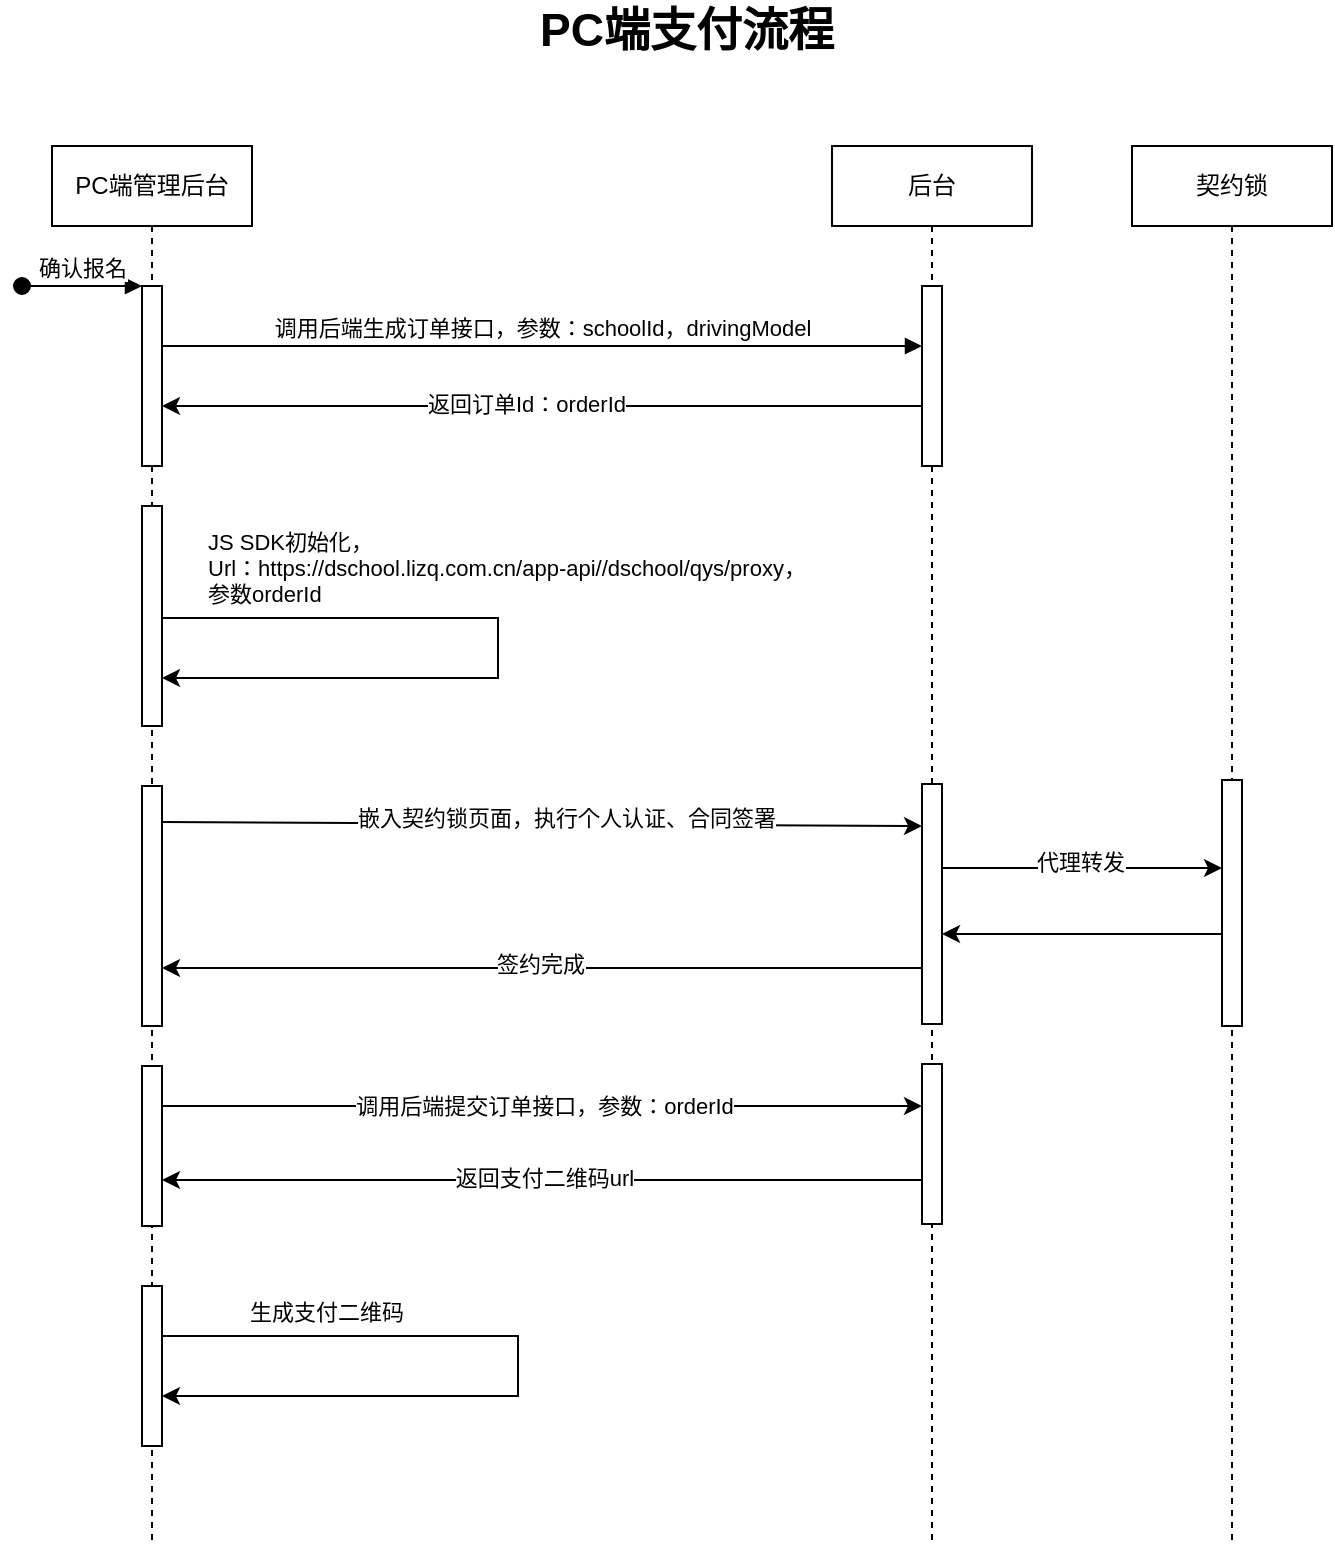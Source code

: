 <mxfile version="22.0.4" type="github">
  <diagram name="Page-1" id="2YBvvXClWsGukQMizWep">
    <mxGraphModel dx="1221" dy="820" grid="1" gridSize="10" guides="1" tooltips="1" connect="1" arrows="1" fold="1" page="1" pageScale="1" pageWidth="850" pageHeight="1100" math="0" shadow="0">
      <root>
        <mxCell id="0" />
        <mxCell id="1" parent="0" />
        <mxCell id="AXEY_ctCfN2J7z40cRq--1" value="PC端管理后台" style="shape=umlLifeline;perimeter=lifelinePerimeter;whiteSpace=wrap;html=1;container=0;dropTarget=0;collapsible=0;recursiveResize=0;outlineConnect=0;portConstraint=eastwest;newEdgeStyle={&quot;edgeStyle&quot;:&quot;elbowEdgeStyle&quot;,&quot;elbow&quot;:&quot;vertical&quot;,&quot;curved&quot;:0,&quot;rounded&quot;:0};" parent="1" vertex="1">
          <mxGeometry x="107" y="87" width="100" height="700" as="geometry" />
        </mxCell>
        <mxCell id="AXEY_ctCfN2J7z40cRq--2" value="" style="html=1;points=[];perimeter=orthogonalPerimeter;outlineConnect=0;targetShapes=umlLifeline;portConstraint=eastwest;newEdgeStyle={&quot;edgeStyle&quot;:&quot;elbowEdgeStyle&quot;,&quot;elbow&quot;:&quot;vertical&quot;,&quot;curved&quot;:0,&quot;rounded&quot;:0};" parent="AXEY_ctCfN2J7z40cRq--1" vertex="1">
          <mxGeometry x="45" y="70" width="10" height="90" as="geometry" />
        </mxCell>
        <mxCell id="AXEY_ctCfN2J7z40cRq--3" value="确认报名" style="html=1;verticalAlign=bottom;startArrow=oval;endArrow=block;startSize=8;edgeStyle=elbowEdgeStyle;elbow=vertical;curved=0;rounded=0;" parent="AXEY_ctCfN2J7z40cRq--1" target="AXEY_ctCfN2J7z40cRq--2" edge="1">
          <mxGeometry relative="1" as="geometry">
            <mxPoint x="-15" y="70" as="sourcePoint" />
          </mxGeometry>
        </mxCell>
        <mxCell id="AXEY_ctCfN2J7z40cRq--4" value="" style="html=1;points=[];perimeter=orthogonalPerimeter;outlineConnect=0;targetShapes=umlLifeline;portConstraint=eastwest;newEdgeStyle={&quot;edgeStyle&quot;:&quot;elbowEdgeStyle&quot;,&quot;elbow&quot;:&quot;vertical&quot;,&quot;curved&quot;:0,&quot;rounded&quot;:0};" parent="AXEY_ctCfN2J7z40cRq--1" vertex="1">
          <mxGeometry x="45" y="320" width="10" height="120" as="geometry" />
        </mxCell>
        <mxCell id="AXEY_ctCfN2J7z40cRq--5" value="" style="html=1;points=[];perimeter=orthogonalPerimeter;outlineConnect=0;targetShapes=umlLifeline;portConstraint=eastwest;newEdgeStyle={&quot;edgeStyle&quot;:&quot;elbowEdgeStyle&quot;,&quot;elbow&quot;:&quot;vertical&quot;,&quot;curved&quot;:0,&quot;rounded&quot;:0};" parent="AXEY_ctCfN2J7z40cRq--1" vertex="1">
          <mxGeometry x="45" y="180" width="10" height="110" as="geometry" />
        </mxCell>
        <mxCell id="0L7UQTy4tTHELYJcq_3x-6" value="" style="html=1;points=[];perimeter=orthogonalPerimeter;outlineConnect=0;targetShapes=umlLifeline;portConstraint=eastwest;newEdgeStyle={&quot;edgeStyle&quot;:&quot;elbowEdgeStyle&quot;,&quot;elbow&quot;:&quot;vertical&quot;,&quot;curved&quot;:0,&quot;rounded&quot;:0};" vertex="1" parent="AXEY_ctCfN2J7z40cRq--1">
          <mxGeometry x="45" y="570" width="10" height="80" as="geometry" />
        </mxCell>
        <mxCell id="0L7UQTy4tTHELYJcq_3x-4" value="" style="endArrow=classic;html=1;rounded=0;" edge="1" parent="AXEY_ctCfN2J7z40cRq--1">
          <mxGeometry width="50" height="50" relative="1" as="geometry">
            <mxPoint x="55" y="595" as="sourcePoint" />
            <mxPoint x="55" y="625" as="targetPoint" />
            <Array as="points">
              <mxPoint x="233" y="595" />
              <mxPoint x="233" y="625" />
            </Array>
          </mxGeometry>
        </mxCell>
        <mxCell id="0L7UQTy4tTHELYJcq_3x-5" value="生成支付二维码" style="edgeLabel;html=1;align=center;verticalAlign=middle;resizable=0;points=[];" vertex="1" connectable="0" parent="0L7UQTy4tTHELYJcq_3x-4">
          <mxGeometry x="-0.578" relative="1" as="geometry">
            <mxPoint y="-12" as="offset" />
          </mxGeometry>
        </mxCell>
        <mxCell id="AXEY_ctCfN2J7z40cRq--6" value="后台" style="shape=umlLifeline;perimeter=lifelinePerimeter;whiteSpace=wrap;html=1;container=0;dropTarget=0;collapsible=0;recursiveResize=0;outlineConnect=0;portConstraint=eastwest;newEdgeStyle={&quot;edgeStyle&quot;:&quot;elbowEdgeStyle&quot;,&quot;elbow&quot;:&quot;vertical&quot;,&quot;curved&quot;:0,&quot;rounded&quot;:0};" parent="1" vertex="1">
          <mxGeometry x="497" y="87" width="100" height="700" as="geometry" />
        </mxCell>
        <mxCell id="AXEY_ctCfN2J7z40cRq--7" value="" style="html=1;points=[];perimeter=orthogonalPerimeter;outlineConnect=0;targetShapes=umlLifeline;portConstraint=eastwest;newEdgeStyle={&quot;edgeStyle&quot;:&quot;elbowEdgeStyle&quot;,&quot;elbow&quot;:&quot;vertical&quot;,&quot;curved&quot;:0,&quot;rounded&quot;:0};" parent="AXEY_ctCfN2J7z40cRq--6" vertex="1">
          <mxGeometry x="45" y="70" width="10" height="90" as="geometry" />
        </mxCell>
        <mxCell id="AXEY_ctCfN2J7z40cRq--8" value="" style="html=1;points=[];perimeter=orthogonalPerimeter;outlineConnect=0;targetShapes=umlLifeline;portConstraint=eastwest;newEdgeStyle={&quot;edgeStyle&quot;:&quot;elbowEdgeStyle&quot;,&quot;elbow&quot;:&quot;vertical&quot;,&quot;curved&quot;:0,&quot;rounded&quot;:0};" parent="AXEY_ctCfN2J7z40cRq--6" vertex="1">
          <mxGeometry x="45" y="459" width="10" height="80" as="geometry" />
        </mxCell>
        <mxCell id="AXEY_ctCfN2J7z40cRq--9" value="" style="html=1;points=[];perimeter=orthogonalPerimeter;outlineConnect=0;targetShapes=umlLifeline;portConstraint=eastwest;newEdgeStyle={&quot;edgeStyle&quot;:&quot;elbowEdgeStyle&quot;,&quot;elbow&quot;:&quot;vertical&quot;,&quot;curved&quot;:0,&quot;rounded&quot;:0};" parent="AXEY_ctCfN2J7z40cRq--6" vertex="1">
          <mxGeometry x="45" y="319" width="10" height="120" as="geometry" />
        </mxCell>
        <mxCell id="AXEY_ctCfN2J7z40cRq--10" value="调用后端生成订单接口，参数：schoolId，drivingModel" style="html=1;verticalAlign=bottom;endArrow=block;edgeStyle=elbowEdgeStyle;elbow=vertical;curved=0;rounded=0;" parent="1" source="AXEY_ctCfN2J7z40cRq--2" target="AXEY_ctCfN2J7z40cRq--7" edge="1">
          <mxGeometry relative="1" as="geometry">
            <mxPoint x="82" y="187" as="sourcePoint" />
            <Array as="points">
              <mxPoint x="227" y="187" />
            </Array>
            <mxPoint x="527" y="187" as="targetPoint" />
          </mxGeometry>
        </mxCell>
        <mxCell id="AXEY_ctCfN2J7z40cRq--11" value="" style="endArrow=classic;html=1;rounded=0;" parent="1" target="AXEY_ctCfN2J7z40cRq--2" edge="1">
          <mxGeometry width="50" height="50" relative="1" as="geometry">
            <mxPoint x="542" y="217" as="sourcePoint" />
            <mxPoint x="187" y="217" as="targetPoint" />
          </mxGeometry>
        </mxCell>
        <mxCell id="AXEY_ctCfN2J7z40cRq--12" value="返回订单Id：orderId" style="edgeLabel;html=1;align=center;verticalAlign=middle;resizable=0;points=[];" parent="AXEY_ctCfN2J7z40cRq--11" vertex="1" connectable="0">
          <mxGeometry x="0.041" y="-1" relative="1" as="geometry">
            <mxPoint as="offset" />
          </mxGeometry>
        </mxCell>
        <mxCell id="AXEY_ctCfN2J7z40cRq--15" value="契约锁" style="shape=umlLifeline;perimeter=lifelinePerimeter;whiteSpace=wrap;html=1;container=0;dropTarget=0;collapsible=0;recursiveResize=0;outlineConnect=0;portConstraint=eastwest;newEdgeStyle={&quot;edgeStyle&quot;:&quot;elbowEdgeStyle&quot;,&quot;elbow&quot;:&quot;vertical&quot;,&quot;curved&quot;:0,&quot;rounded&quot;:0};" parent="1" vertex="1">
          <mxGeometry x="647" y="87" width="100" height="700" as="geometry" />
        </mxCell>
        <mxCell id="AXEY_ctCfN2J7z40cRq--16" value="" style="html=1;points=[];perimeter=orthogonalPerimeter;outlineConnect=0;targetShapes=umlLifeline;portConstraint=eastwest;newEdgeStyle={&quot;edgeStyle&quot;:&quot;elbowEdgeStyle&quot;,&quot;elbow&quot;:&quot;vertical&quot;,&quot;curved&quot;:0,&quot;rounded&quot;:0};" parent="AXEY_ctCfN2J7z40cRq--15" vertex="1">
          <mxGeometry x="45" y="317" width="10" height="123" as="geometry" />
        </mxCell>
        <mxCell id="AXEY_ctCfN2J7z40cRq--19" value="" style="endArrow=classic;html=1;rounded=0;" parent="1" edge="1">
          <mxGeometry width="50" height="50" relative="1" as="geometry">
            <mxPoint x="162" y="425" as="sourcePoint" />
            <mxPoint x="542" y="427" as="targetPoint" />
          </mxGeometry>
        </mxCell>
        <mxCell id="AXEY_ctCfN2J7z40cRq--20" value="嵌入契约锁页面，执行个人认证、合同签署" style="edgeLabel;html=1;align=center;verticalAlign=middle;resizable=0;points=[];" parent="AXEY_ctCfN2J7z40cRq--19" vertex="1" connectable="0">
          <mxGeometry x="-0.172" y="3" relative="1" as="geometry">
            <mxPoint x="44" as="offset" />
          </mxGeometry>
        </mxCell>
        <mxCell id="AXEY_ctCfN2J7z40cRq--21" value="" style="endArrow=classic;html=1;rounded=0;" parent="1" edge="1">
          <mxGeometry width="50" height="50" relative="1" as="geometry">
            <mxPoint x="542" y="498" as="sourcePoint" />
            <mxPoint x="162" y="498" as="targetPoint" />
          </mxGeometry>
        </mxCell>
        <mxCell id="AXEY_ctCfN2J7z40cRq--22" value="签约完成" style="edgeLabel;html=1;align=center;verticalAlign=middle;resizable=0;points=[];" parent="AXEY_ctCfN2J7z40cRq--21" vertex="1" connectable="0">
          <mxGeometry x="0.006" y="-2" relative="1" as="geometry">
            <mxPoint as="offset" />
          </mxGeometry>
        </mxCell>
        <mxCell id="AXEY_ctCfN2J7z40cRq--23" value="" style="html=1;points=[];perimeter=orthogonalPerimeter;outlineConnect=0;targetShapes=umlLifeline;portConstraint=eastwest;newEdgeStyle={&quot;edgeStyle&quot;:&quot;elbowEdgeStyle&quot;,&quot;elbow&quot;:&quot;vertical&quot;,&quot;curved&quot;:0,&quot;rounded&quot;:0};" parent="1" vertex="1">
          <mxGeometry x="152" y="547" width="10" height="80" as="geometry" />
        </mxCell>
        <mxCell id="AXEY_ctCfN2J7z40cRq--24" value="" style="endArrow=classic;html=1;rounded=0;" parent="1" edge="1">
          <mxGeometry width="50" height="50" relative="1" as="geometry">
            <mxPoint x="162" y="567" as="sourcePoint" />
            <mxPoint x="542" y="567" as="targetPoint" />
          </mxGeometry>
        </mxCell>
        <mxCell id="AXEY_ctCfN2J7z40cRq--25" value="调用后端提交订单接口，参数：orderId" style="edgeLabel;html=1;align=center;verticalAlign=middle;resizable=0;points=[];" parent="AXEY_ctCfN2J7z40cRq--24" vertex="1" connectable="0">
          <mxGeometry x="0.002" relative="1" as="geometry">
            <mxPoint as="offset" />
          </mxGeometry>
        </mxCell>
        <mxCell id="AXEY_ctCfN2J7z40cRq--26" value="" style="endArrow=classic;html=1;rounded=0;" parent="1" edge="1">
          <mxGeometry width="50" height="50" relative="1" as="geometry">
            <mxPoint x="542" y="604" as="sourcePoint" />
            <mxPoint x="162" y="604" as="targetPoint" />
          </mxGeometry>
        </mxCell>
        <mxCell id="AXEY_ctCfN2J7z40cRq--27" value="返回支付二维码url" style="edgeLabel;html=1;align=center;verticalAlign=middle;resizable=0;points=[];" parent="AXEY_ctCfN2J7z40cRq--26" vertex="1" connectable="0">
          <mxGeometry x="-0.002" y="-1" relative="1" as="geometry">
            <mxPoint as="offset" />
          </mxGeometry>
        </mxCell>
        <mxCell id="AXEY_ctCfN2J7z40cRq--28" value="" style="endArrow=classic;html=1;rounded=0;" parent="1" edge="1">
          <mxGeometry width="50" height="50" relative="1" as="geometry">
            <mxPoint x="162" y="323" as="sourcePoint" />
            <mxPoint x="162" y="353" as="targetPoint" />
            <Array as="points">
              <mxPoint x="330" y="323" />
              <mxPoint x="330" y="353" />
            </Array>
          </mxGeometry>
        </mxCell>
        <mxCell id="AXEY_ctCfN2J7z40cRq--29" value="JS SDK初始化，&lt;br&gt;Url：https://dschool.lizq.com.cn/app-api//dschool/qys/proxy，&lt;br&gt;参数orderId" style="edgeLabel;html=1;align=left;verticalAlign=middle;resizable=0;points=[];" parent="AXEY_ctCfN2J7z40cRq--28" vertex="1" connectable="0">
          <mxGeometry x="-0.578" relative="1" as="geometry">
            <mxPoint x="-56" y="-25" as="offset" />
          </mxGeometry>
        </mxCell>
        <mxCell id="0L7UQTy4tTHELYJcq_3x-1" value="" style="endArrow=classic;html=1;rounded=0;" edge="1" parent="1">
          <mxGeometry width="50" height="50" relative="1" as="geometry">
            <mxPoint x="552" y="448" as="sourcePoint" />
            <mxPoint x="692" y="448" as="targetPoint" />
          </mxGeometry>
        </mxCell>
        <mxCell id="0L7UQTy4tTHELYJcq_3x-3" value="代理转发" style="edgeLabel;html=1;align=center;verticalAlign=middle;resizable=0;points=[];" vertex="1" connectable="0" parent="0L7UQTy4tTHELYJcq_3x-1">
          <mxGeometry x="-0.017" y="3" relative="1" as="geometry">
            <mxPoint as="offset" />
          </mxGeometry>
        </mxCell>
        <mxCell id="0L7UQTy4tTHELYJcq_3x-2" value="" style="endArrow=classic;html=1;rounded=0;" edge="1" parent="1">
          <mxGeometry width="50" height="50" relative="1" as="geometry">
            <mxPoint x="692" y="481" as="sourcePoint" />
            <mxPoint x="552" y="481" as="targetPoint" />
          </mxGeometry>
        </mxCell>
        <mxCell id="0L7UQTy4tTHELYJcq_3x-7" value="PC端支付流程" style="text;html=1;strokeColor=none;fillColor=none;align=center;verticalAlign=middle;whiteSpace=wrap;rounded=0;fontStyle=1;fontSize=23;" vertex="1" parent="1">
          <mxGeometry x="347" y="14" width="155" height="30" as="geometry" />
        </mxCell>
      </root>
    </mxGraphModel>
  </diagram>
</mxfile>
